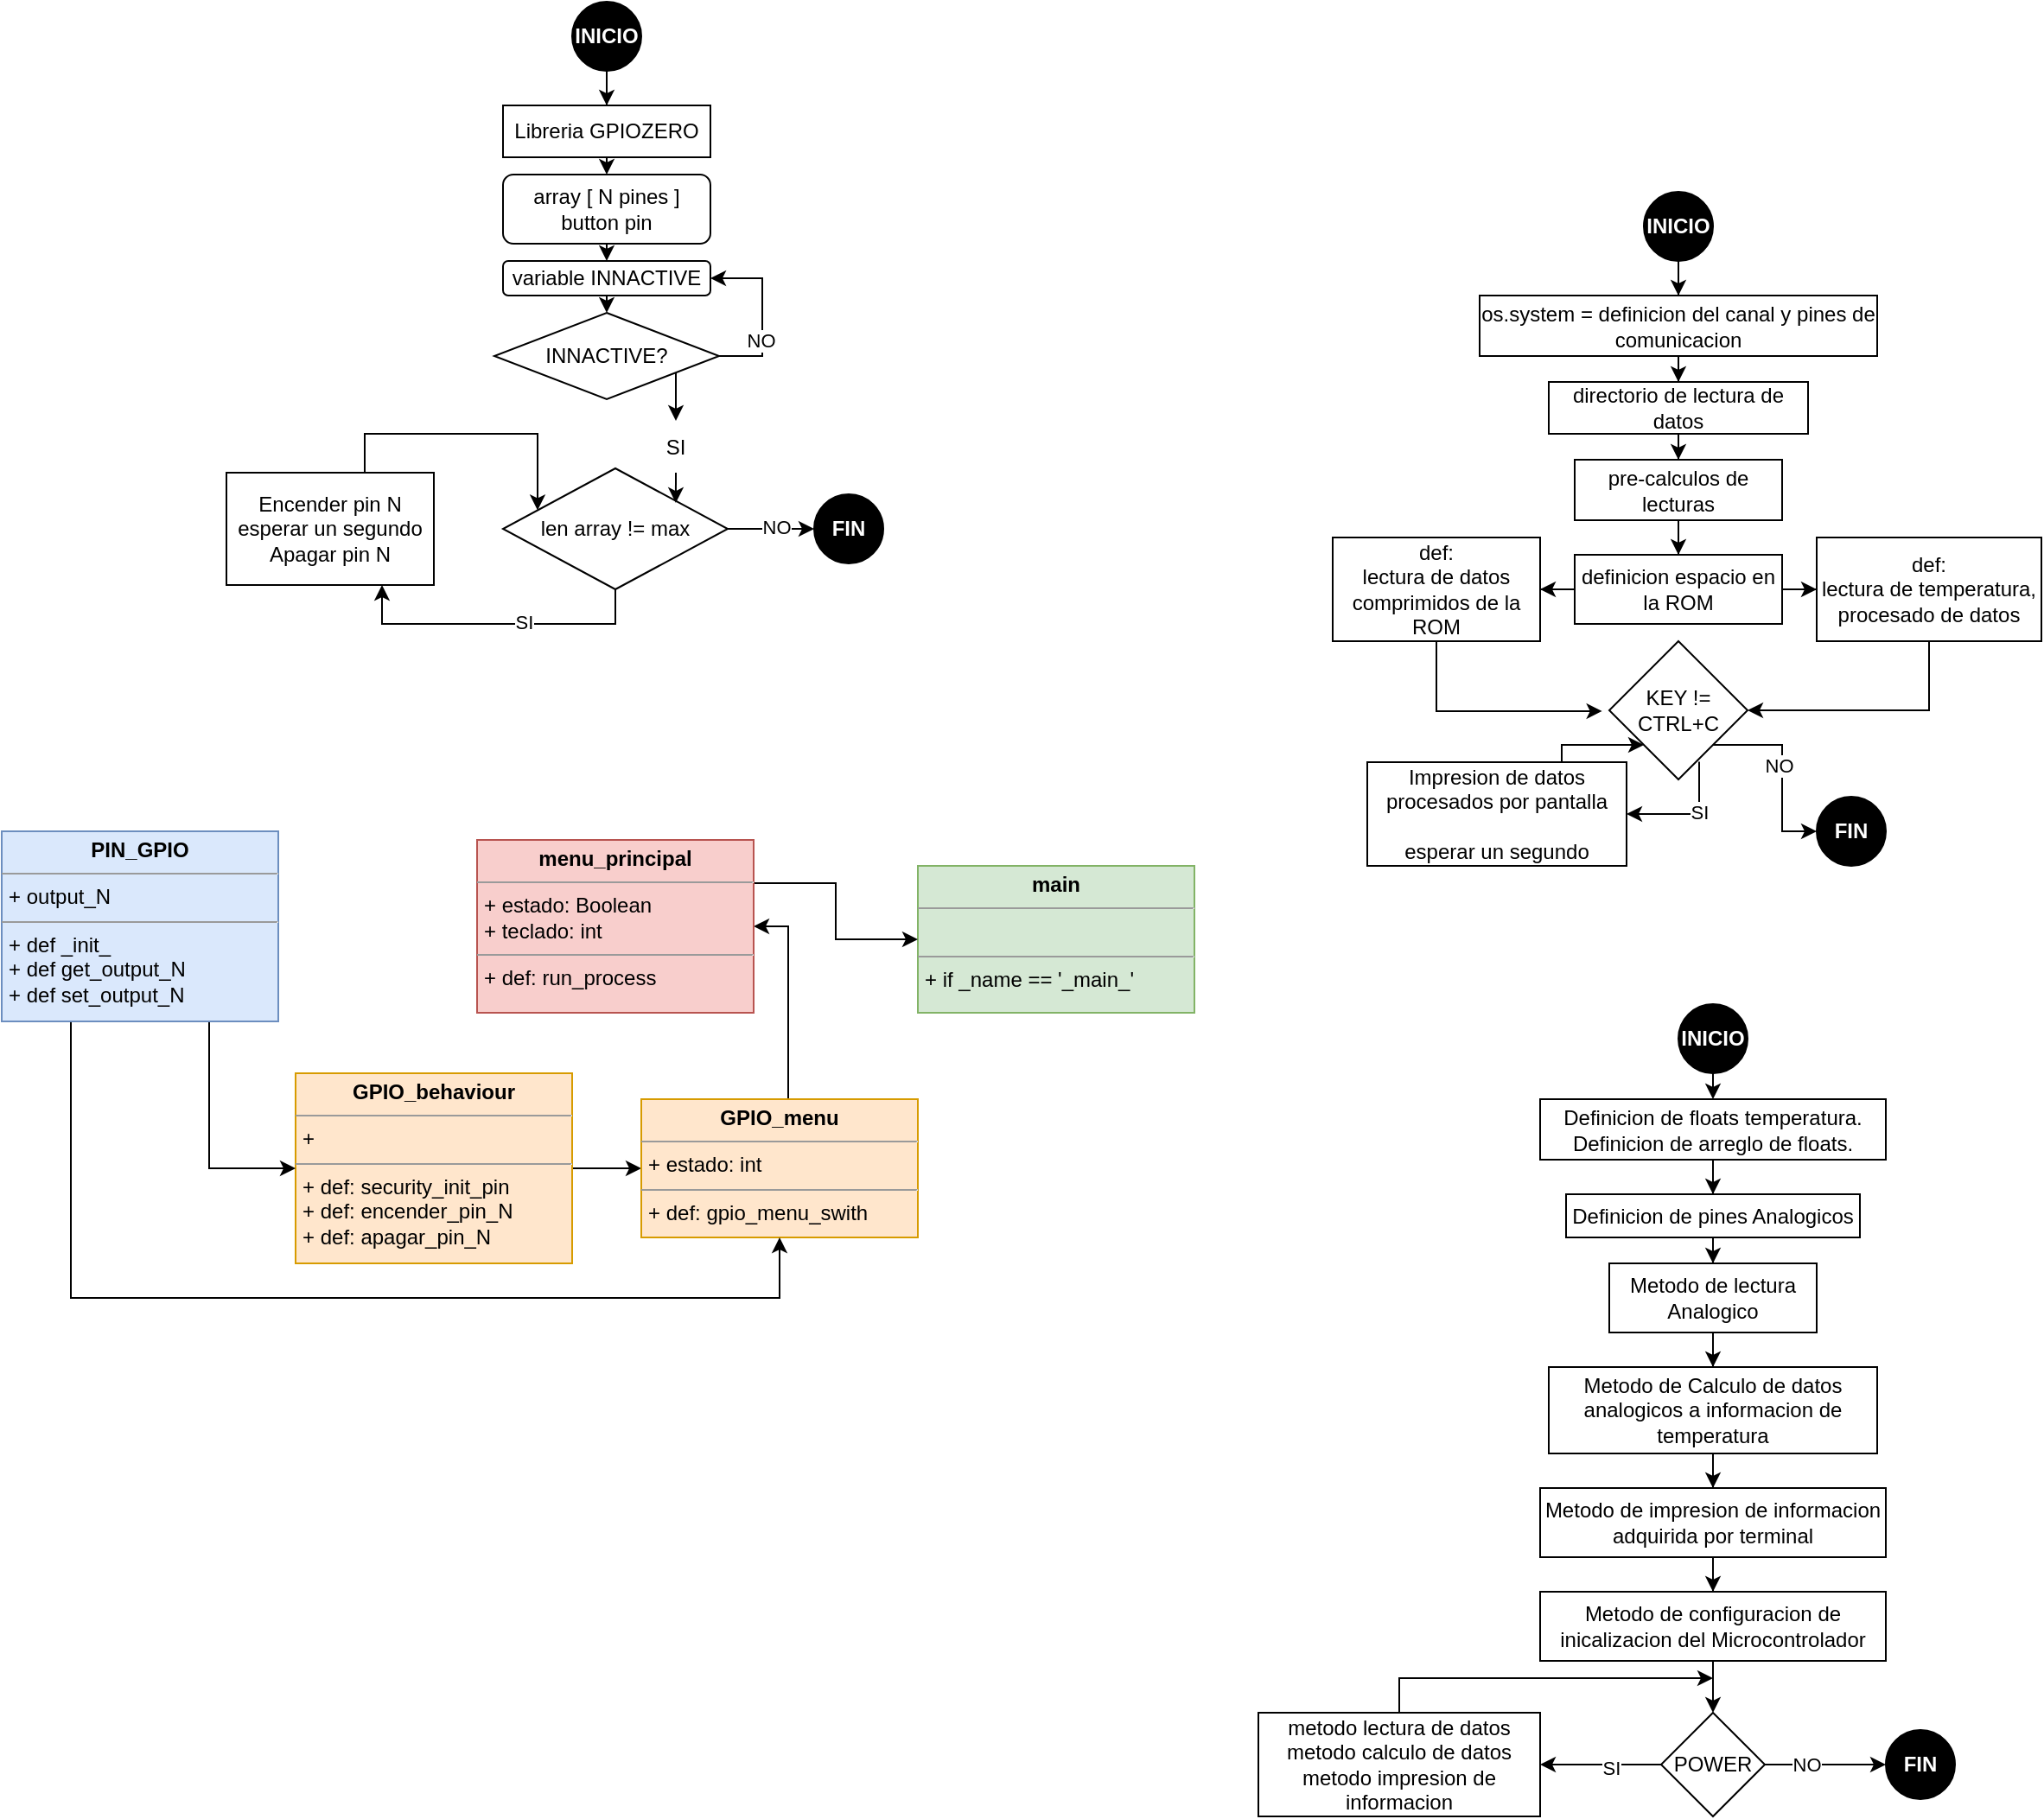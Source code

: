 <mxfile version="15.8.7" type="device"><diagram id="DBosgm83JdBZx6Ijc0ZG" name="Página-1"><mxGraphModel dx="865" dy="541" grid="1" gridSize="10" guides="1" tooltips="1" connect="1" arrows="1" fold="1" page="1" pageScale="1" pageWidth="827" pageHeight="1169" math="0" shadow="0"><root><mxCell id="0"/><mxCell id="1" parent="0"/><mxCell id="KbqUbudJpnJHwH9aHLuX-5" style="edgeStyle=orthogonalEdgeStyle;rounded=0;orthogonalLoop=1;jettySize=auto;html=1;exitX=0.5;exitY=1;exitDx=0;exitDy=0;entryX=0.5;entryY=0;entryDx=0;entryDy=0;" edge="1" parent="1" source="KbqUbudJpnJHwH9aHLuX-1" target="KbqUbudJpnJHwH9aHLuX-3"><mxGeometry relative="1" as="geometry"/></mxCell><mxCell id="KbqUbudJpnJHwH9aHLuX-1" value="Libreria GPIOZERO" style="rounded=0;whiteSpace=wrap;html=1;" vertex="1" parent="1"><mxGeometry x="320" y="80" width="120" height="30" as="geometry"/></mxCell><mxCell id="KbqUbudJpnJHwH9aHLuX-6" style="edgeStyle=orthogonalEdgeStyle;rounded=0;orthogonalLoop=1;jettySize=auto;html=1;exitX=0.5;exitY=1;exitDx=0;exitDy=0;entryX=0.5;entryY=0;entryDx=0;entryDy=0;" edge="1" parent="1" source="KbqUbudJpnJHwH9aHLuX-3" target="KbqUbudJpnJHwH9aHLuX-4"><mxGeometry relative="1" as="geometry"/></mxCell><mxCell id="KbqUbudJpnJHwH9aHLuX-3" value="array [ N pines ]&lt;br&gt;button pin" style="rounded=1;whiteSpace=wrap;html=1;" vertex="1" parent="1"><mxGeometry x="320" y="120" width="120" height="40" as="geometry"/></mxCell><mxCell id="KbqUbudJpnJHwH9aHLuX-23" style="edgeStyle=orthogonalEdgeStyle;rounded=0;orthogonalLoop=1;jettySize=auto;html=1;exitX=0.5;exitY=1;exitDx=0;exitDy=0;entryX=0.5;entryY=0;entryDx=0;entryDy=0;fontColor=#000000;" edge="1" parent="1" source="KbqUbudJpnJHwH9aHLuX-4"><mxGeometry relative="1" as="geometry"><mxPoint x="380" y="200" as="targetPoint"/></mxGeometry></mxCell><mxCell id="KbqUbudJpnJHwH9aHLuX-4" value="variable INNACTIVE" style="rounded=1;whiteSpace=wrap;html=1;" vertex="1" parent="1"><mxGeometry x="320" y="170" width="120" height="20" as="geometry"/></mxCell><mxCell id="KbqUbudJpnJHwH9aHLuX-10" value="" style="edgeStyle=orthogonalEdgeStyle;rounded=0;orthogonalLoop=1;jettySize=auto;html=1;exitX=0.5;exitY=1;exitDx=0;exitDy=0;entryX=0.75;entryY=1;entryDx=0;entryDy=0;" edge="1" parent="1" source="KbqUbudJpnJHwH9aHLuX-7" target="KbqUbudJpnJHwH9aHLuX-9"><mxGeometry relative="1" as="geometry"><Array as="points"><mxPoint x="385" y="380"/><mxPoint x="250" y="380"/></Array></mxGeometry></mxCell><mxCell id="KbqUbudJpnJHwH9aHLuX-11" value="SI" style="edgeLabel;html=1;align=center;verticalAlign=middle;resizable=0;points=[];" vertex="1" connectable="0" parent="KbqUbudJpnJHwH9aHLuX-10"><mxGeometry x="-0.17" y="-1" relative="1" as="geometry"><mxPoint as="offset"/></mxGeometry></mxCell><mxCell id="KbqUbudJpnJHwH9aHLuX-14" style="edgeStyle=orthogonalEdgeStyle;rounded=0;orthogonalLoop=1;jettySize=auto;html=1;exitX=1;exitY=0.5;exitDx=0;exitDy=0;entryX=0;entryY=0.5;entryDx=0;entryDy=0;fontColor=#FFFFFF;" edge="1" parent="1" source="KbqUbudJpnJHwH9aHLuX-7" target="KbqUbudJpnJHwH9aHLuX-13"><mxGeometry relative="1" as="geometry"><Array as="points"><mxPoint x="460" y="325"/><mxPoint x="460" y="325"/></Array></mxGeometry></mxCell><mxCell id="KbqUbudJpnJHwH9aHLuX-15" value="&lt;font color=&quot;#000000&quot;&gt;NO&lt;/font&gt;" style="edgeLabel;html=1;align=center;verticalAlign=middle;resizable=0;points=[];fontColor=#FFFFFF;" vertex="1" connectable="0" parent="KbqUbudJpnJHwH9aHLuX-14"><mxGeometry x="0.107" y="1" relative="1" as="geometry"><mxPoint as="offset"/></mxGeometry></mxCell><mxCell id="KbqUbudJpnJHwH9aHLuX-7" value="len array != max" style="rhombus;whiteSpace=wrap;html=1;" vertex="1" parent="1"><mxGeometry x="320" y="290" width="130" height="70" as="geometry"/></mxCell><mxCell id="KbqUbudJpnJHwH9aHLuX-12" style="edgeStyle=orthogonalEdgeStyle;rounded=0;orthogonalLoop=1;jettySize=auto;html=1;" edge="1" parent="1" source="KbqUbudJpnJHwH9aHLuX-9" target="KbqUbudJpnJHwH9aHLuX-7"><mxGeometry relative="1" as="geometry"><mxPoint x="250" y="230" as="targetPoint"/><Array as="points"><mxPoint x="240" y="270"/><mxPoint x="340" y="270"/></Array></mxGeometry></mxCell><mxCell id="KbqUbudJpnJHwH9aHLuX-9" value="Encender pin N&lt;br&gt;esperar un segundo&lt;br&gt;Apagar pin N" style="whiteSpace=wrap;html=1;" vertex="1" parent="1"><mxGeometry x="160" y="292.5" width="120" height="65" as="geometry"/></mxCell><mxCell id="KbqUbudJpnJHwH9aHLuX-13" value="&lt;font color=&quot;#ffffff&quot;&gt;&lt;b&gt;FIN&lt;/b&gt;&lt;/font&gt;" style="ellipse;whiteSpace=wrap;html=1;aspect=fixed;fillColor=#000000;" vertex="1" parent="1"><mxGeometry x="500" y="305" width="40" height="40" as="geometry"/></mxCell><mxCell id="KbqUbudJpnJHwH9aHLuX-17" style="edgeStyle=orthogonalEdgeStyle;rounded=0;orthogonalLoop=1;jettySize=auto;html=1;entryX=0.5;entryY=0;entryDx=0;entryDy=0;fontColor=#000000;" edge="1" parent="1" source="KbqUbudJpnJHwH9aHLuX-16" target="KbqUbudJpnJHwH9aHLuX-1"><mxGeometry relative="1" as="geometry"/></mxCell><mxCell id="KbqUbudJpnJHwH9aHLuX-16" value="&lt;font color=&quot;#ffffff&quot;&gt;&lt;b&gt;INICIO&lt;/b&gt;&lt;/font&gt;" style="ellipse;whiteSpace=wrap;html=1;aspect=fixed;fillColor=#000000;" vertex="1" parent="1"><mxGeometry x="360" y="20" width="40" height="40" as="geometry"/></mxCell><mxCell id="KbqUbudJpnJHwH9aHLuX-32" style="edgeStyle=orthogonalEdgeStyle;rounded=0;orthogonalLoop=1;jettySize=auto;html=1;fontColor=#000000;entryX=0.5;entryY=0;entryDx=0;entryDy=0;" edge="1" parent="1" source="KbqUbudJpnJHwH9aHLuX-29" target="KbqUbudJpnJHwH9aHLuX-34"><mxGeometry relative="1" as="geometry"><mxPoint x="380" y="270" as="targetPoint"/><Array as="points"><mxPoint x="420" y="250"/><mxPoint x="420" y="250"/></Array></mxGeometry></mxCell><mxCell id="KbqUbudJpnJHwH9aHLuX-33" style="edgeStyle=orthogonalEdgeStyle;rounded=0;orthogonalLoop=1;jettySize=auto;html=1;exitX=1;exitY=0.5;exitDx=0;exitDy=0;fontColor=#000000;entryX=1;entryY=0.5;entryDx=0;entryDy=0;" edge="1" parent="1" source="KbqUbudJpnJHwH9aHLuX-29" target="KbqUbudJpnJHwH9aHLuX-4"><mxGeometry relative="1" as="geometry"><mxPoint x="470" y="250" as="targetPoint"/><Array as="points"><mxPoint x="470" y="225"/><mxPoint x="470" y="180"/></Array></mxGeometry></mxCell><mxCell id="KbqUbudJpnJHwH9aHLuX-36" value="NO" style="edgeLabel;html=1;align=center;verticalAlign=middle;resizable=0;points=[];fontColor=#000000;" vertex="1" connectable="0" parent="KbqUbudJpnJHwH9aHLuX-33"><mxGeometry x="-0.317" y="1" relative="1" as="geometry"><mxPoint as="offset"/></mxGeometry></mxCell><mxCell id="KbqUbudJpnJHwH9aHLuX-29" value="INNACTIVE?" style="rhombus;whiteSpace=wrap;html=1;" vertex="1" parent="1"><mxGeometry x="315" y="200" width="130" height="50" as="geometry"/></mxCell><mxCell id="KbqUbudJpnJHwH9aHLuX-35" style="edgeStyle=orthogonalEdgeStyle;rounded=0;orthogonalLoop=1;jettySize=auto;html=1;exitX=0.5;exitY=1;exitDx=0;exitDy=0;entryX=0.769;entryY=0.286;entryDx=0;entryDy=0;entryPerimeter=0;fontColor=#000000;" edge="1" parent="1" source="KbqUbudJpnJHwH9aHLuX-34" target="KbqUbudJpnJHwH9aHLuX-7"><mxGeometry relative="1" as="geometry"/></mxCell><mxCell id="KbqUbudJpnJHwH9aHLuX-34" value="SI" style="text;html=1;strokeColor=none;fillColor=none;align=center;verticalAlign=middle;whiteSpace=wrap;rounded=0;fontColor=#000000;" vertex="1" parent="1"><mxGeometry x="390" y="262.5" width="60" height="30" as="geometry"/></mxCell><mxCell id="KbqUbudJpnJHwH9aHLuX-41" value="&lt;p style=&quot;margin: 0px ; margin-top: 4px ; text-align: center&quot;&gt;&lt;b&gt;main&lt;/b&gt;&lt;/p&gt;&lt;hr size=&quot;1&quot;&gt;&lt;p style=&quot;margin: 0px ; margin-left: 4px&quot;&gt;&lt;br&gt;&lt;/p&gt;&lt;hr size=&quot;1&quot;&gt;&lt;p style=&quot;margin: 0px ; margin-left: 4px&quot;&gt;+ if _name == '_main_'&lt;/p&gt;" style="verticalAlign=top;align=left;overflow=fill;fontSize=12;fontFamily=Helvetica;html=1;fillColor=#d5e8d4;strokeColor=#82b366;" vertex="1" parent="1"><mxGeometry x="560" y="520" width="160" height="85" as="geometry"/></mxCell><mxCell id="KbqUbudJpnJHwH9aHLuX-46" style="edgeStyle=orthogonalEdgeStyle;rounded=0;orthogonalLoop=1;jettySize=auto;html=1;entryX=0;entryY=0.5;entryDx=0;entryDy=0;fontColor=#000000;" edge="1" parent="1" source="KbqUbudJpnJHwH9aHLuX-42" target="KbqUbudJpnJHwH9aHLuX-43"><mxGeometry relative="1" as="geometry"/></mxCell><mxCell id="KbqUbudJpnJHwH9aHLuX-42" value="&lt;p style=&quot;margin: 0px ; margin-top: 4px ; text-align: center&quot;&gt;&lt;b&gt;GPIO_behaviour&lt;/b&gt;&lt;/p&gt;&lt;hr size=&quot;1&quot;&gt;&lt;p style=&quot;margin: 0px ; margin-left: 4px&quot;&gt;+&amp;nbsp;&lt;/p&gt;&lt;hr size=&quot;1&quot;&gt;&lt;p style=&quot;margin: 0px ; margin-left: 4px&quot;&gt;+ def: security_init_pin&lt;/p&gt;&lt;p style=&quot;margin: 0px ; margin-left: 4px&quot;&gt;+ def: encender_pin_N&lt;/p&gt;&lt;p style=&quot;margin: 0px ; margin-left: 4px&quot;&gt;+ def: apagar_pin_N&lt;/p&gt;" style="verticalAlign=top;align=left;overflow=fill;fontSize=12;fontFamily=Helvetica;html=1;fillColor=#ffe6cc;strokeColor=#d79b00;" vertex="1" parent="1"><mxGeometry x="200" y="640" width="160" height="110" as="geometry"/></mxCell><mxCell id="KbqUbudJpnJHwH9aHLuX-47" style="edgeStyle=orthogonalEdgeStyle;rounded=0;orthogonalLoop=1;jettySize=auto;html=1;entryX=1;entryY=0.5;entryDx=0;entryDy=0;fontColor=#000000;" edge="1" parent="1" source="KbqUbudJpnJHwH9aHLuX-43" target="KbqUbudJpnJHwH9aHLuX-45"><mxGeometry relative="1" as="geometry"><Array as="points"><mxPoint x="485" y="555"/></Array></mxGeometry></mxCell><mxCell id="KbqUbudJpnJHwH9aHLuX-43" value="&lt;p style=&quot;margin: 0px ; margin-top: 4px ; text-align: center&quot;&gt;&lt;b&gt;GPIO_menu&lt;/b&gt;&lt;/p&gt;&lt;hr size=&quot;1&quot;&gt;&lt;p style=&quot;margin: 0px ; margin-left: 4px&quot;&gt;+ estado: int&lt;/p&gt;&lt;hr size=&quot;1&quot;&gt;&lt;p style=&quot;margin: 0px ; margin-left: 4px&quot;&gt;+ def: gpio_menu_swith&lt;/p&gt;" style="verticalAlign=top;align=left;overflow=fill;fontSize=12;fontFamily=Helvetica;html=1;fillColor=#ffe6cc;strokeColor=#d79b00;" vertex="1" parent="1"><mxGeometry x="400" y="655" width="160" height="80" as="geometry"/></mxCell><mxCell id="KbqUbudJpnJHwH9aHLuX-49" style="edgeStyle=orthogonalEdgeStyle;rounded=0;orthogonalLoop=1;jettySize=auto;html=1;exitX=0.75;exitY=1;exitDx=0;exitDy=0;entryX=0;entryY=0.5;entryDx=0;entryDy=0;fontColor=#000000;" edge="1" parent="1" source="KbqUbudJpnJHwH9aHLuX-44" target="KbqUbudJpnJHwH9aHLuX-42"><mxGeometry relative="1" as="geometry"/></mxCell><mxCell id="KbqUbudJpnJHwH9aHLuX-50" style="edgeStyle=orthogonalEdgeStyle;rounded=0;orthogonalLoop=1;jettySize=auto;html=1;exitX=0.25;exitY=1;exitDx=0;exitDy=0;entryX=0.5;entryY=1;entryDx=0;entryDy=0;fontColor=#000000;" edge="1" parent="1" source="KbqUbudJpnJHwH9aHLuX-44" target="KbqUbudJpnJHwH9aHLuX-43"><mxGeometry relative="1" as="geometry"><Array as="points"><mxPoint x="70" y="770"/><mxPoint x="480" y="770"/></Array></mxGeometry></mxCell><mxCell id="KbqUbudJpnJHwH9aHLuX-44" value="&lt;p style=&quot;margin: 0px ; margin-top: 4px ; text-align: center&quot;&gt;&lt;b&gt;PIN_GPIO&lt;/b&gt;&lt;/p&gt;&lt;hr size=&quot;1&quot;&gt;&lt;p style=&quot;margin: 0px ; margin-left: 4px&quot;&gt;+ output_N&lt;/p&gt;&lt;hr size=&quot;1&quot;&gt;&lt;p style=&quot;margin: 0px ; margin-left: 4px&quot;&gt;+ def _init_&lt;/p&gt;&lt;p style=&quot;margin: 0px ; margin-left: 4px&quot;&gt;+ def get_output_N&lt;/p&gt;&lt;p style=&quot;margin: 0px ; margin-left: 4px&quot;&gt;+ def set_output_N&lt;/p&gt;" style="verticalAlign=top;align=left;overflow=fill;fontSize=12;fontFamily=Helvetica;html=1;fillColor=#dae8fc;strokeColor=#6c8ebf;" vertex="1" parent="1"><mxGeometry x="30" y="500" width="160" height="110" as="geometry"/></mxCell><mxCell id="KbqUbudJpnJHwH9aHLuX-48" style="edgeStyle=orthogonalEdgeStyle;rounded=0;orthogonalLoop=1;jettySize=auto;html=1;exitX=1;exitY=0.25;exitDx=0;exitDy=0;entryX=0;entryY=0.5;entryDx=0;entryDy=0;fontColor=#000000;" edge="1" parent="1" source="KbqUbudJpnJHwH9aHLuX-45" target="KbqUbudJpnJHwH9aHLuX-41"><mxGeometry relative="1" as="geometry"/></mxCell><mxCell id="KbqUbudJpnJHwH9aHLuX-45" value="&lt;p style=&quot;margin: 0px ; margin-top: 4px ; text-align: center&quot;&gt;&lt;b&gt;menu_principal&lt;/b&gt;&lt;/p&gt;&lt;hr size=&quot;1&quot;&gt;&lt;p style=&quot;margin: 0px ; margin-left: 4px&quot;&gt;+ estado: Boolean&lt;/p&gt;&lt;p style=&quot;margin: 0px ; margin-left: 4px&quot;&gt;+ teclado: int&lt;/p&gt;&lt;hr size=&quot;1&quot;&gt;&lt;p style=&quot;margin: 0px ; margin-left: 4px&quot;&gt;+ def: run_process&lt;/p&gt;" style="verticalAlign=top;align=left;overflow=fill;fontSize=12;fontFamily=Helvetica;html=1;fillColor=#f8cecc;strokeColor=#b85450;" vertex="1" parent="1"><mxGeometry x="305" y="505" width="160" height="100" as="geometry"/></mxCell><mxCell id="KbqUbudJpnJHwH9aHLuX-55" style="edgeStyle=orthogonalEdgeStyle;rounded=0;orthogonalLoop=1;jettySize=auto;html=1;entryX=0.5;entryY=0;entryDx=0;entryDy=0;fontColor=#000000;" edge="1" parent="1" source="KbqUbudJpnJHwH9aHLuX-51" target="KbqUbudJpnJHwH9aHLuX-53"><mxGeometry relative="1" as="geometry"/></mxCell><mxCell id="KbqUbudJpnJHwH9aHLuX-51" value="&lt;font color=&quot;#ffffff&quot;&gt;&lt;b&gt;INICIO&lt;/b&gt;&lt;/font&gt;" style="ellipse;whiteSpace=wrap;html=1;aspect=fixed;fillColor=#000000;" vertex="1" parent="1"><mxGeometry x="980" y="130" width="40" height="40" as="geometry"/></mxCell><mxCell id="KbqUbudJpnJHwH9aHLuX-52" value="&lt;font color=&quot;#ffffff&quot;&gt;&lt;b&gt;FIN&lt;/b&gt;&lt;/font&gt;" style="ellipse;whiteSpace=wrap;html=1;aspect=fixed;fillColor=#000000;" vertex="1" parent="1"><mxGeometry x="1080" y="480" width="40" height="40" as="geometry"/></mxCell><mxCell id="KbqUbudJpnJHwH9aHLuX-57" style="edgeStyle=orthogonalEdgeStyle;rounded=0;orthogonalLoop=1;jettySize=auto;html=1;entryX=0.5;entryY=0;entryDx=0;entryDy=0;fontColor=#000000;" edge="1" parent="1" source="KbqUbudJpnJHwH9aHLuX-53" target="KbqUbudJpnJHwH9aHLuX-56"><mxGeometry relative="1" as="geometry"/></mxCell><mxCell id="KbqUbudJpnJHwH9aHLuX-53" value="os.system = definicion del canal y pines de comunicacion" style="rounded=0;whiteSpace=wrap;html=1;fontColor=#000000;fillColor=#FFFFFF;" vertex="1" parent="1"><mxGeometry x="885" y="190" width="230" height="35" as="geometry"/></mxCell><mxCell id="KbqUbudJpnJHwH9aHLuX-59" style="edgeStyle=orthogonalEdgeStyle;rounded=0;orthogonalLoop=1;jettySize=auto;html=1;entryX=0.5;entryY=0;entryDx=0;entryDy=0;fontColor=#000000;" edge="1" parent="1" source="KbqUbudJpnJHwH9aHLuX-56" target="KbqUbudJpnJHwH9aHLuX-58"><mxGeometry relative="1" as="geometry"/></mxCell><mxCell id="KbqUbudJpnJHwH9aHLuX-56" value="directorio de lectura de datos" style="rounded=0;whiteSpace=wrap;html=1;fontColor=#000000;fillColor=#FFFFFF;" vertex="1" parent="1"><mxGeometry x="925" y="240" width="150" height="30" as="geometry"/></mxCell><mxCell id="KbqUbudJpnJHwH9aHLuX-61" style="edgeStyle=orthogonalEdgeStyle;rounded=0;orthogonalLoop=1;jettySize=auto;html=1;entryX=0.5;entryY=0;entryDx=0;entryDy=0;fontColor=#000000;" edge="1" parent="1" source="KbqUbudJpnJHwH9aHLuX-58" target="KbqUbudJpnJHwH9aHLuX-60"><mxGeometry relative="1" as="geometry"/></mxCell><mxCell id="KbqUbudJpnJHwH9aHLuX-58" value="pre-calculos de lecturas" style="rounded=0;whiteSpace=wrap;html=1;fontColor=#000000;fillColor=#FFFFFF;" vertex="1" parent="1"><mxGeometry x="940" y="285" width="120" height="35" as="geometry"/></mxCell><mxCell id="KbqUbudJpnJHwH9aHLuX-66" style="edgeStyle=orthogonalEdgeStyle;rounded=0;orthogonalLoop=1;jettySize=auto;html=1;entryX=1;entryY=0.5;entryDx=0;entryDy=0;fontColor=#000000;" edge="1" parent="1" source="KbqUbudJpnJHwH9aHLuX-60" target="KbqUbudJpnJHwH9aHLuX-62"><mxGeometry relative="1" as="geometry"/></mxCell><mxCell id="KbqUbudJpnJHwH9aHLuX-67" style="edgeStyle=orthogonalEdgeStyle;rounded=0;orthogonalLoop=1;jettySize=auto;html=1;entryX=0;entryY=0.5;entryDx=0;entryDy=0;fontColor=#000000;" edge="1" parent="1" source="KbqUbudJpnJHwH9aHLuX-60" target="KbqUbudJpnJHwH9aHLuX-63"><mxGeometry relative="1" as="geometry"/></mxCell><mxCell id="KbqUbudJpnJHwH9aHLuX-60" value="definicion espacio en la ROM" style="rounded=0;whiteSpace=wrap;html=1;fontColor=#000000;fillColor=#FFFFFF;" vertex="1" parent="1"><mxGeometry x="940" y="340" width="120" height="40" as="geometry"/></mxCell><mxCell id="KbqUbudJpnJHwH9aHLuX-68" style="edgeStyle=orthogonalEdgeStyle;rounded=0;orthogonalLoop=1;jettySize=auto;html=1;entryX=-0.052;entryY=0.506;entryDx=0;entryDy=0;entryPerimeter=0;fontColor=#000000;" edge="1" parent="1" source="KbqUbudJpnJHwH9aHLuX-62" target="KbqUbudJpnJHwH9aHLuX-64"><mxGeometry relative="1" as="geometry"><Array as="points"><mxPoint x="860" y="430"/></Array></mxGeometry></mxCell><mxCell id="KbqUbudJpnJHwH9aHLuX-62" value="def:&lt;br&gt;lectura de datos comprimidos de la ROM" style="rounded=0;whiteSpace=wrap;html=1;fontColor=#000000;fillColor=#FFFFFF;" vertex="1" parent="1"><mxGeometry x="800" y="330" width="120" height="60" as="geometry"/></mxCell><mxCell id="KbqUbudJpnJHwH9aHLuX-69" style="edgeStyle=orthogonalEdgeStyle;rounded=0;orthogonalLoop=1;jettySize=auto;html=1;fontColor=#000000;" edge="1" parent="1" source="KbqUbudJpnJHwH9aHLuX-63" target="KbqUbudJpnJHwH9aHLuX-64"><mxGeometry relative="1" as="geometry"><Array as="points"><mxPoint x="1145" y="430"/></Array></mxGeometry></mxCell><mxCell id="KbqUbudJpnJHwH9aHLuX-63" value="def:&lt;br&gt;lectura de temperatura, procesado de datos" style="rounded=0;whiteSpace=wrap;html=1;fontColor=#000000;fillColor=#FFFFFF;" vertex="1" parent="1"><mxGeometry x="1080" y="330" width="130" height="60" as="geometry"/></mxCell><mxCell id="KbqUbudJpnJHwH9aHLuX-70" style="edgeStyle=orthogonalEdgeStyle;rounded=0;orthogonalLoop=1;jettySize=auto;html=1;exitX=0.65;exitY=0.872;exitDx=0;exitDy=0;fontColor=#000000;exitPerimeter=0;entryX=1;entryY=0.5;entryDx=0;entryDy=0;" edge="1" parent="1" source="KbqUbudJpnJHwH9aHLuX-64" target="KbqUbudJpnJHwH9aHLuX-65"><mxGeometry relative="1" as="geometry"><mxPoint x="1000" y="520" as="targetPoint"/><Array as="points"><mxPoint x="1012" y="490"/></Array></mxGeometry></mxCell><mxCell id="KbqUbudJpnJHwH9aHLuX-71" value="SI" style="edgeLabel;html=1;align=center;verticalAlign=middle;resizable=0;points=[];fontColor=#000000;" vertex="1" connectable="0" parent="KbqUbudJpnJHwH9aHLuX-70"><mxGeometry x="-0.163" y="-1" relative="1" as="geometry"><mxPoint as="offset"/></mxGeometry></mxCell><mxCell id="KbqUbudJpnJHwH9aHLuX-73" style="edgeStyle=orthogonalEdgeStyle;rounded=0;orthogonalLoop=1;jettySize=auto;html=1;exitX=1;exitY=1;exitDx=0;exitDy=0;entryX=0;entryY=0.5;entryDx=0;entryDy=0;fontColor=#000000;" edge="1" parent="1" source="KbqUbudJpnJHwH9aHLuX-64" target="KbqUbudJpnJHwH9aHLuX-52"><mxGeometry relative="1" as="geometry"/></mxCell><mxCell id="KbqUbudJpnJHwH9aHLuX-74" value="NO" style="edgeLabel;html=1;align=center;verticalAlign=middle;resizable=0;points=[];fontColor=#000000;" vertex="1" connectable="0" parent="KbqUbudJpnJHwH9aHLuX-73"><mxGeometry x="-0.064" y="-2" relative="1" as="geometry"><mxPoint as="offset"/></mxGeometry></mxCell><mxCell id="KbqUbudJpnJHwH9aHLuX-64" value="KEY != CTRL+C" style="rhombus;whiteSpace=wrap;html=1;fontColor=#000000;fillColor=#FFFFFF;" vertex="1" parent="1"><mxGeometry x="960" y="390" width="80" height="80" as="geometry"/></mxCell><mxCell id="KbqUbudJpnJHwH9aHLuX-72" style="edgeStyle=orthogonalEdgeStyle;rounded=0;orthogonalLoop=1;jettySize=auto;html=1;exitX=0.75;exitY=0;exitDx=0;exitDy=0;entryX=0;entryY=1;entryDx=0;entryDy=0;fontColor=#000000;" edge="1" parent="1" source="KbqUbudJpnJHwH9aHLuX-65" target="KbqUbudJpnJHwH9aHLuX-64"><mxGeometry relative="1" as="geometry"><Array as="points"><mxPoint x="932" y="450"/></Array></mxGeometry></mxCell><mxCell id="KbqUbudJpnJHwH9aHLuX-65" value="Impresion de datos procesados por pantalla&lt;br&gt;&lt;br&gt;esperar un segundo" style="rounded=0;whiteSpace=wrap;html=1;fontColor=#000000;fillColor=#FFFFFF;" vertex="1" parent="1"><mxGeometry x="820" y="460" width="150" height="60" as="geometry"/></mxCell><mxCell id="KbqUbudJpnJHwH9aHLuX-82" style="edgeStyle=orthogonalEdgeStyle;rounded=0;orthogonalLoop=1;jettySize=auto;html=1;exitX=0.5;exitY=1;exitDx=0;exitDy=0;entryX=0.5;entryY=0;entryDx=0;entryDy=0;fontColor=#000000;" edge="1" parent="1" source="KbqUbudJpnJHwH9aHLuX-75" target="KbqUbudJpnJHwH9aHLuX-76"><mxGeometry relative="1" as="geometry"/></mxCell><mxCell id="KbqUbudJpnJHwH9aHLuX-75" value="&lt;font color=&quot;#ffffff&quot;&gt;&lt;b&gt;INICIO&lt;/b&gt;&lt;/font&gt;" style="ellipse;whiteSpace=wrap;html=1;aspect=fixed;fillColor=#000000;" vertex="1" parent="1"><mxGeometry x="1000" y="600" width="40" height="40" as="geometry"/></mxCell><mxCell id="KbqUbudJpnJHwH9aHLuX-83" style="edgeStyle=orthogonalEdgeStyle;rounded=0;orthogonalLoop=1;jettySize=auto;html=1;entryX=0.5;entryY=0;entryDx=0;entryDy=0;fontColor=#000000;" edge="1" parent="1" source="KbqUbudJpnJHwH9aHLuX-76" target="KbqUbudJpnJHwH9aHLuX-77"><mxGeometry relative="1" as="geometry"/></mxCell><mxCell id="KbqUbudJpnJHwH9aHLuX-76" value="Definicion de floats temperatura.&lt;br&gt;Definicion de arreglo de floats." style="rounded=0;whiteSpace=wrap;html=1;fontColor=#000000;fillColor=#FFFFFF;" vertex="1" parent="1"><mxGeometry x="920" y="655" width="200" height="35" as="geometry"/></mxCell><mxCell id="KbqUbudJpnJHwH9aHLuX-84" style="edgeStyle=orthogonalEdgeStyle;rounded=0;orthogonalLoop=1;jettySize=auto;html=1;entryX=0.5;entryY=0;entryDx=0;entryDy=0;fontColor=#000000;" edge="1" parent="1" source="KbqUbudJpnJHwH9aHLuX-77" target="KbqUbudJpnJHwH9aHLuX-78"><mxGeometry relative="1" as="geometry"/></mxCell><mxCell id="KbqUbudJpnJHwH9aHLuX-77" value="Definicion de pines Analogicos" style="rounded=0;whiteSpace=wrap;html=1;fontColor=#000000;fillColor=#FFFFFF;" vertex="1" parent="1"><mxGeometry x="935" y="710" width="170" height="25" as="geometry"/></mxCell><mxCell id="KbqUbudJpnJHwH9aHLuX-85" style="edgeStyle=orthogonalEdgeStyle;rounded=0;orthogonalLoop=1;jettySize=auto;html=1;entryX=0.5;entryY=0;entryDx=0;entryDy=0;fontColor=#000000;" edge="1" parent="1" source="KbqUbudJpnJHwH9aHLuX-78" target="KbqUbudJpnJHwH9aHLuX-79"><mxGeometry relative="1" as="geometry"/></mxCell><mxCell id="KbqUbudJpnJHwH9aHLuX-78" value="Metodo de lectura Analogico" style="rounded=0;whiteSpace=wrap;html=1;fontColor=#000000;fillColor=#FFFFFF;" vertex="1" parent="1"><mxGeometry x="960" y="750" width="120" height="40" as="geometry"/></mxCell><mxCell id="KbqUbudJpnJHwH9aHLuX-86" style="edgeStyle=orthogonalEdgeStyle;rounded=0;orthogonalLoop=1;jettySize=auto;html=1;entryX=0.5;entryY=0;entryDx=0;entryDy=0;fontColor=#000000;" edge="1" parent="1" source="KbqUbudJpnJHwH9aHLuX-79" target="KbqUbudJpnJHwH9aHLuX-80"><mxGeometry relative="1" as="geometry"/></mxCell><mxCell id="KbqUbudJpnJHwH9aHLuX-79" value="Metodo de Calculo de datos analogicos a informacion de temperatura" style="rounded=0;whiteSpace=wrap;html=1;fontColor=#000000;fillColor=#FFFFFF;" vertex="1" parent="1"><mxGeometry x="925" y="810" width="190" height="50" as="geometry"/></mxCell><mxCell id="KbqUbudJpnJHwH9aHLuX-87" style="edgeStyle=orthogonalEdgeStyle;rounded=0;orthogonalLoop=1;jettySize=auto;html=1;entryX=0.5;entryY=0;entryDx=0;entryDy=0;fontColor=#000000;" edge="1" parent="1" source="KbqUbudJpnJHwH9aHLuX-80" target="KbqUbudJpnJHwH9aHLuX-81"><mxGeometry relative="1" as="geometry"/></mxCell><mxCell id="KbqUbudJpnJHwH9aHLuX-80" value="Metodo de impresion de informacion adquirida por terminal" style="rounded=0;whiteSpace=wrap;html=1;fontColor=#000000;fillColor=#FFFFFF;" vertex="1" parent="1"><mxGeometry x="920" y="880" width="200" height="40" as="geometry"/></mxCell><mxCell id="KbqUbudJpnJHwH9aHLuX-90" style="edgeStyle=orthogonalEdgeStyle;rounded=0;orthogonalLoop=1;jettySize=auto;html=1;entryX=0.5;entryY=0;entryDx=0;entryDy=0;fontColor=#000000;" edge="1" parent="1" source="KbqUbudJpnJHwH9aHLuX-81" target="KbqUbudJpnJHwH9aHLuX-88"><mxGeometry relative="1" as="geometry"/></mxCell><mxCell id="KbqUbudJpnJHwH9aHLuX-81" value="Metodo de configuracion de inicalizacion del Microcontrolador" style="rounded=0;whiteSpace=wrap;html=1;fontColor=#000000;fillColor=#FFFFFF;" vertex="1" parent="1"><mxGeometry x="920" y="940" width="200" height="40" as="geometry"/></mxCell><mxCell id="KbqUbudJpnJHwH9aHLuX-92" style="edgeStyle=orthogonalEdgeStyle;rounded=0;orthogonalLoop=1;jettySize=auto;html=1;exitX=0;exitY=0.5;exitDx=0;exitDy=0;fontColor=#000000;" edge="1" parent="1" source="KbqUbudJpnJHwH9aHLuX-88" target="KbqUbudJpnJHwH9aHLuX-89"><mxGeometry relative="1" as="geometry"/></mxCell><mxCell id="KbqUbudJpnJHwH9aHLuX-93" value="SI" style="edgeLabel;html=1;align=center;verticalAlign=middle;resizable=0;points=[];fontColor=#000000;" vertex="1" connectable="0" parent="KbqUbudJpnJHwH9aHLuX-92"><mxGeometry x="-0.174" y="2" relative="1" as="geometry"><mxPoint as="offset"/></mxGeometry></mxCell><mxCell id="KbqUbudJpnJHwH9aHLuX-95" style="edgeStyle=orthogonalEdgeStyle;rounded=0;orthogonalLoop=1;jettySize=auto;html=1;exitX=1;exitY=0.5;exitDx=0;exitDy=0;entryX=0;entryY=0.5;entryDx=0;entryDy=0;fontColor=#000000;" edge="1" parent="1" source="KbqUbudJpnJHwH9aHLuX-88" target="KbqUbudJpnJHwH9aHLuX-94"><mxGeometry relative="1" as="geometry"/></mxCell><mxCell id="KbqUbudJpnJHwH9aHLuX-96" value="NO" style="edgeLabel;html=1;align=center;verticalAlign=middle;resizable=0;points=[];fontColor=#000000;" vertex="1" connectable="0" parent="KbqUbudJpnJHwH9aHLuX-95"><mxGeometry x="-0.308" relative="1" as="geometry"><mxPoint as="offset"/></mxGeometry></mxCell><mxCell id="KbqUbudJpnJHwH9aHLuX-88" value="POWER" style="rhombus;whiteSpace=wrap;html=1;fontColor=#000000;fillColor=#FFFFFF;" vertex="1" parent="1"><mxGeometry x="990" y="1010" width="60" height="60" as="geometry"/></mxCell><mxCell id="KbqUbudJpnJHwH9aHLuX-91" style="edgeStyle=orthogonalEdgeStyle;rounded=0;orthogonalLoop=1;jettySize=auto;html=1;fontColor=#000000;" edge="1" parent="1" source="KbqUbudJpnJHwH9aHLuX-89"><mxGeometry relative="1" as="geometry"><mxPoint x="1020" y="990" as="targetPoint"/><Array as="points"><mxPoint x="838" y="990"/></Array></mxGeometry></mxCell><mxCell id="KbqUbudJpnJHwH9aHLuX-89" value="metodo lectura de datos&lt;br&gt;metodo calculo de datos&lt;br&gt;metodo impresion de informacion" style="rounded=0;whiteSpace=wrap;html=1;fontColor=#000000;fillColor=#FFFFFF;" vertex="1" parent="1"><mxGeometry x="757" y="1010" width="163" height="60" as="geometry"/></mxCell><mxCell id="KbqUbudJpnJHwH9aHLuX-94" value="&lt;font color=&quot;#ffffff&quot;&gt;&lt;b&gt;FIN&lt;/b&gt;&lt;/font&gt;" style="ellipse;whiteSpace=wrap;html=1;aspect=fixed;fillColor=#000000;" vertex="1" parent="1"><mxGeometry x="1120" y="1020" width="40" height="40" as="geometry"/></mxCell></root></mxGraphModel></diagram></mxfile>
